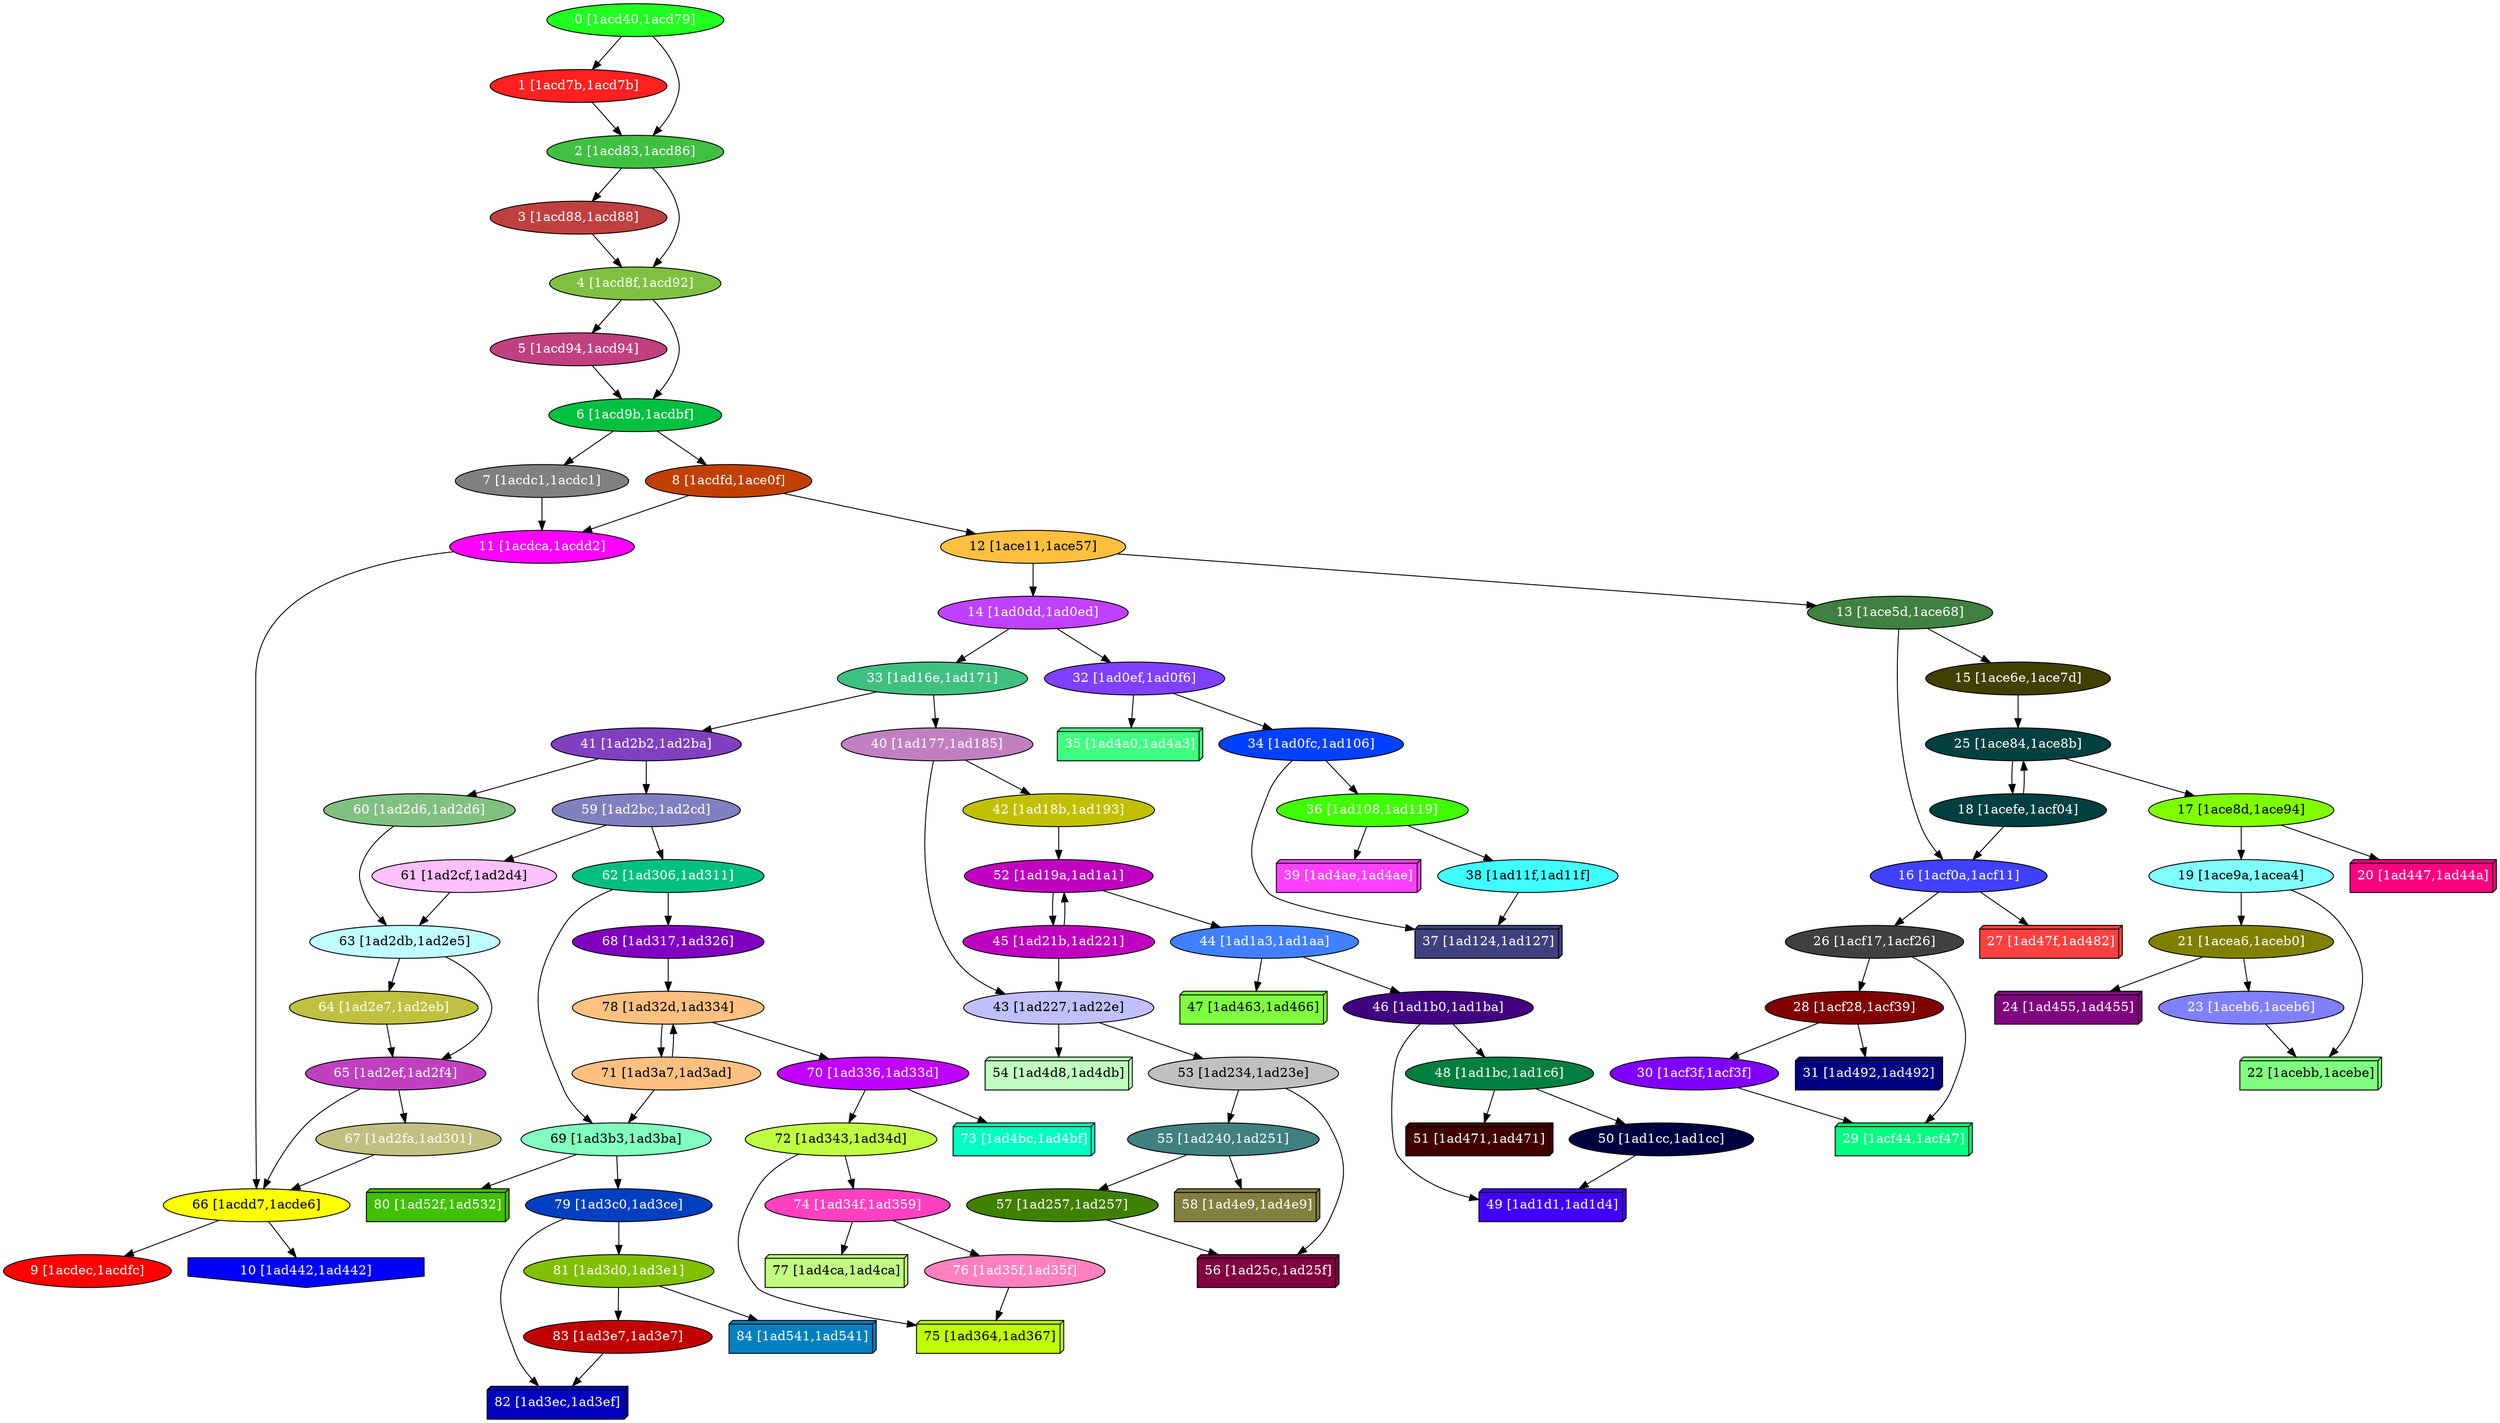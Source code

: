 diGraph libnss3{
	libnss3_0  [style=filled fillcolor="#20FF20" fontcolor="#ffffff" shape=oval label="0 [1acd40,1acd79]"]
	libnss3_1  [style=filled fillcolor="#FF2020" fontcolor="#ffffff" shape=oval label="1 [1acd7b,1acd7b]"]
	libnss3_2  [style=filled fillcolor="#40C040" fontcolor="#ffffff" shape=oval label="2 [1acd83,1acd86]"]
	libnss3_3  [style=filled fillcolor="#C04040" fontcolor="#ffffff" shape=oval label="3 [1acd88,1acd88]"]
	libnss3_4  [style=filled fillcolor="#80C040" fontcolor="#ffffff" shape=oval label="4 [1acd8f,1acd92]"]
	libnss3_5  [style=filled fillcolor="#C04080" fontcolor="#ffffff" shape=oval label="5 [1acd94,1acd94]"]
	libnss3_6  [style=filled fillcolor="#00C040" fontcolor="#ffffff" shape=oval label="6 [1acd9b,1acdbf]"]
	libnss3_7  [style=filled fillcolor="#808080" fontcolor="#ffffff" shape=oval label="7 [1acdc1,1acdc1]"]
	libnss3_8  [style=filled fillcolor="#C04000" fontcolor="#ffffff" shape=oval label="8 [1acdfd,1ace0f]"]
	libnss3_9  [style=filled fillcolor="#FF0000" fontcolor="#ffffff" shape=oval label="9 [1acdec,1acdfc]"]
	libnss3_a  [style=filled fillcolor="#0000FF" fontcolor="#ffffff" shape=invhouse label="10 [1ad442,1ad442]"]
	libnss3_b  [style=filled fillcolor="#FF00FF" fontcolor="#ffffff" shape=oval label="11 [1acdca,1acdd2]"]
	libnss3_c  [style=filled fillcolor="#FFC040" fontcolor="#000000" shape=oval label="12 [1ace11,1ace57]"]
	libnss3_d  [style=filled fillcolor="#408040" fontcolor="#ffffff" shape=oval label="13 [1ace5d,1ace68]"]
	libnss3_e  [style=filled fillcolor="#C040FF" fontcolor="#ffffff" shape=oval label="14 [1ad0dd,1ad0ed]"]
	libnss3_f  [style=filled fillcolor="#404000" fontcolor="#ffffff" shape=oval label="15 [1ace6e,1ace7d]"]
	libnss3_10  [style=filled fillcolor="#4040FF" fontcolor="#ffffff" shape=oval label="16 [1acf0a,1acf11]"]
	libnss3_11  [style=filled fillcolor="#80FF00" fontcolor="#000000" shape=oval label="17 [1ace8d,1ace94]"]
	libnss3_12  [style=filled fillcolor="#004040" fontcolor="#ffffff" shape=oval label="18 [1acefe,1acf04]"]
	libnss3_13  [style=filled fillcolor="#80FFFF" fontcolor="#000000" shape=oval label="19 [1ace9a,1acea4]"]
	libnss3_14  [style=filled fillcolor="#FF0080" fontcolor="#ffffff" shape=box3d label="20 [1ad447,1ad44a]"]
	libnss3_15  [style=filled fillcolor="#808000" fontcolor="#ffffff" shape=oval label="21 [1acea6,1aceb0]"]
	libnss3_16  [style=filled fillcolor="#80FF80" fontcolor="#000000" shape=box3d label="22 [1acebb,1acebe]"]
	libnss3_17  [style=filled fillcolor="#8080FF" fontcolor="#ffffff" shape=oval label="23 [1aceb6,1aceb6]"]
	libnss3_18  [style=filled fillcolor="#800080" fontcolor="#ffffff" shape=box3d label="24 [1ad455,1ad455]"]
	libnss3_19  [style=filled fillcolor="#004040" fontcolor="#ffffff" shape=oval label="25 [1ace84,1ace8b]"]
	libnss3_1a  [style=filled fillcolor="#404040" fontcolor="#ffffff" shape=oval label="26 [1acf17,1acf26]"]
	libnss3_1b  [style=filled fillcolor="#FF4040" fontcolor="#ffffff" shape=box3d label="27 [1ad47f,1ad482]"]
	libnss3_1c  [style=filled fillcolor="#800000" fontcolor="#ffffff" shape=oval label="28 [1acf28,1acf39]"]
	libnss3_1d  [style=filled fillcolor="#00FF80" fontcolor="#ffffff" shape=box3d label="29 [1acf44,1acf47]"]
	libnss3_1e  [style=filled fillcolor="#8000FF" fontcolor="#ffffff" shape=oval label="30 [1acf3f,1acf3f]"]
	libnss3_1f  [style=filled fillcolor="#000080" fontcolor="#ffffff" shape=box3d label="31 [1ad492,1ad492]"]
	libnss3_20  [style=filled fillcolor="#8040FF" fontcolor="#ffffff" shape=oval label="32 [1ad0ef,1ad0f6]"]
	libnss3_21  [style=filled fillcolor="#40C080" fontcolor="#ffffff" shape=oval label="33 [1ad16e,1ad171]"]
	libnss3_22  [style=filled fillcolor="#0040FF" fontcolor="#ffffff" shape=oval label="34 [1ad0fc,1ad106]"]
	libnss3_23  [style=filled fillcolor="#40FF80" fontcolor="#ffffff" shape=box3d label="35 [1ad4a0,1ad4a3]"]
	libnss3_24  [style=filled fillcolor="#40FF00" fontcolor="#ffffff" shape=oval label="36 [1ad108,1ad119]"]
	libnss3_25  [style=filled fillcolor="#404080" fontcolor="#ffffff" shape=box3d label="37 [1ad124,1ad127]"]
	libnss3_26  [style=filled fillcolor="#40FFFF" fontcolor="#000000" shape=oval label="38 [1ad11f,1ad11f]"]
	libnss3_27  [style=filled fillcolor="#FF40FF" fontcolor="#ffffff" shape=box3d label="39 [1ad4ae,1ad4ae]"]
	libnss3_28  [style=filled fillcolor="#C080C0" fontcolor="#ffffff" shape=oval label="40 [1ad177,1ad185]"]
	libnss3_29  [style=filled fillcolor="#8040C0" fontcolor="#ffffff" shape=oval label="41 [1ad2b2,1ad2ba]"]
	libnss3_2a  [style=filled fillcolor="#C0C000" fontcolor="#ffffff" shape=oval label="42 [1ad18b,1ad193]"]
	libnss3_2b  [style=filled fillcolor="#C0C0FF" fontcolor="#000000" shape=oval label="43 [1ad227,1ad22e]"]
	libnss3_2c  [style=filled fillcolor="#4080FF" fontcolor="#ffffff" shape=oval label="44 [1ad1a3,1ad1aa]"]
	libnss3_2d  [style=filled fillcolor="#C000C0" fontcolor="#ffffff" shape=oval label="45 [1ad21b,1ad221]"]
	libnss3_2e  [style=filled fillcolor="#400080" fontcolor="#ffffff" shape=oval label="46 [1ad1b0,1ad1ba]"]
	libnss3_2f  [style=filled fillcolor="#80FF40" fontcolor="#000000" shape=box3d label="47 [1ad463,1ad466]"]
	libnss3_30  [style=filled fillcolor="#008040" fontcolor="#ffffff" shape=oval label="48 [1ad1bc,1ad1c6]"]
	libnss3_31  [style=filled fillcolor="#4000FF" fontcolor="#ffffff" shape=box3d label="49 [1ad1d1,1ad1d4]"]
	libnss3_32  [style=filled fillcolor="#000040" fontcolor="#ffffff" shape=oval label="50 [1ad1cc,1ad1cc]"]
	libnss3_33  [style=filled fillcolor="#400000" fontcolor="#ffffff" shape=box3d label="51 [1ad471,1ad471]"]
	libnss3_34  [style=filled fillcolor="#C000C0" fontcolor="#ffffff" shape=oval label="52 [1ad19a,1ad1a1]"]
	libnss3_35  [style=filled fillcolor="#C0C0C0" fontcolor="#000000" shape=oval label="53 [1ad234,1ad23e]"]
	libnss3_36  [style=filled fillcolor="#C0FFC0" fontcolor="#000000" shape=box3d label="54 [1ad4d8,1ad4db]"]
	libnss3_37  [style=filled fillcolor="#408080" fontcolor="#ffffff" shape=oval label="55 [1ad240,1ad251]"]
	libnss3_38  [style=filled fillcolor="#800040" fontcolor="#ffffff" shape=box3d label="56 [1ad25c,1ad25f]"]
	libnss3_39  [style=filled fillcolor="#408000" fontcolor="#ffffff" shape=oval label="57 [1ad257,1ad257]"]
	libnss3_3a  [style=filled fillcolor="#808040" fontcolor="#ffffff" shape=box3d label="58 [1ad4e9,1ad4e9]"]
	libnss3_3b  [style=filled fillcolor="#8080C0" fontcolor="#ffffff" shape=oval label="59 [1ad2bc,1ad2cd]"]
	libnss3_3c  [style=filled fillcolor="#80C080" fontcolor="#ffffff" shape=oval label="60 [1ad2d6,1ad2d6]"]
	libnss3_3d  [style=filled fillcolor="#FFC0FF" fontcolor="#000000" shape=oval label="61 [1ad2cf,1ad2d4]"]
	libnss3_3e  [style=filled fillcolor="#00C080" fontcolor="#ffffff" shape=oval label="62 [1ad306,1ad311]"]
	libnss3_3f  [style=filled fillcolor="#C0FFFF" fontcolor="#000000" shape=oval label="63 [1ad2db,1ad2e5]"]
	libnss3_40  [style=filled fillcolor="#C0C040" fontcolor="#ffffff" shape=oval label="64 [1ad2e7,1ad2eb]"]
	libnss3_41  [style=filled fillcolor="#C040C0" fontcolor="#ffffff" shape=oval label="65 [1ad2ef,1ad2f4]"]
	libnss3_42  [style=filled fillcolor="#FFFF00" fontcolor="#000000" shape=oval label="66 [1acdd7,1acde6]"]
	libnss3_43  [style=filled fillcolor="#C0C080" fontcolor="#ffffff" shape=oval label="67 [1ad2fa,1ad301]"]
	libnss3_44  [style=filled fillcolor="#8000C0" fontcolor="#ffffff" shape=oval label="68 [1ad317,1ad326]"]
	libnss3_45  [style=filled fillcolor="#80FFC0" fontcolor="#000000" shape=oval label="69 [1ad3b3,1ad3ba]"]
	libnss3_46  [style=filled fillcolor="#C000FF" fontcolor="#ffffff" shape=oval label="70 [1ad336,1ad33d]"]
	libnss3_47  [style=filled fillcolor="#FFC080" fontcolor="#000000" shape=oval label="71 [1ad3a7,1ad3ad]"]
	libnss3_48  [style=filled fillcolor="#C0FF40" fontcolor="#000000" shape=oval label="72 [1ad343,1ad34d]"]
	libnss3_49  [style=filled fillcolor="#00FFC0" fontcolor="#ffffff" shape=box3d label="73 [1ad4bc,1ad4bf]"]
	libnss3_4a  [style=filled fillcolor="#FF40C0" fontcolor="#ffffff" shape=oval label="74 [1ad34f,1ad359]"]
	libnss3_4b  [style=filled fillcolor="#C0FF00" fontcolor="#000000" shape=box3d label="75 [1ad364,1ad367]"]
	libnss3_4c  [style=filled fillcolor="#FF80C0" fontcolor="#ffffff" shape=oval label="76 [1ad35f,1ad35f]"]
	libnss3_4d  [style=filled fillcolor="#C0FF80" fontcolor="#000000" shape=box3d label="77 [1ad4ca,1ad4ca]"]
	libnss3_4e  [style=filled fillcolor="#FFC080" fontcolor="#000000" shape=oval label="78 [1ad32d,1ad334]"]
	libnss3_4f  [style=filled fillcolor="#0040C0" fontcolor="#ffffff" shape=oval label="79 [1ad3c0,1ad3ce]"]
	libnss3_50  [style=filled fillcolor="#40C000" fontcolor="#ffffff" shape=box3d label="80 [1ad52f,1ad532]"]
	libnss3_51  [style=filled fillcolor="#80C000" fontcolor="#ffffff" shape=oval label="81 [1ad3d0,1ad3e1]"]
	libnss3_52  [style=filled fillcolor="#0000C0" fontcolor="#ffffff" shape=box3d label="82 [1ad3ec,1ad3ef]"]
	libnss3_53  [style=filled fillcolor="#C00000" fontcolor="#ffffff" shape=oval label="83 [1ad3e7,1ad3e7]"]
	libnss3_54  [style=filled fillcolor="#0080C0" fontcolor="#ffffff" shape=box3d label="84 [1ad541,1ad541]"]

	libnss3_0 -> libnss3_1
	libnss3_0 -> libnss3_2
	libnss3_1 -> libnss3_2
	libnss3_2 -> libnss3_3
	libnss3_2 -> libnss3_4
	libnss3_3 -> libnss3_4
	libnss3_4 -> libnss3_5
	libnss3_4 -> libnss3_6
	libnss3_5 -> libnss3_6
	libnss3_6 -> libnss3_7
	libnss3_6 -> libnss3_8
	libnss3_7 -> libnss3_b
	libnss3_8 -> libnss3_b
	libnss3_8 -> libnss3_c
	libnss3_b -> libnss3_42
	libnss3_c -> libnss3_d
	libnss3_c -> libnss3_e
	libnss3_d -> libnss3_f
	libnss3_d -> libnss3_10
	libnss3_e -> libnss3_20
	libnss3_e -> libnss3_21
	libnss3_f -> libnss3_19
	libnss3_10 -> libnss3_1a
	libnss3_10 -> libnss3_1b
	libnss3_11 -> libnss3_13
	libnss3_11 -> libnss3_14
	libnss3_12 -> libnss3_10
	libnss3_12 -> libnss3_19
	libnss3_13 -> libnss3_15
	libnss3_13 -> libnss3_16
	libnss3_15 -> libnss3_17
	libnss3_15 -> libnss3_18
	libnss3_17 -> libnss3_16
	libnss3_19 -> libnss3_11
	libnss3_19 -> libnss3_12
	libnss3_1a -> libnss3_1c
	libnss3_1a -> libnss3_1d
	libnss3_1c -> libnss3_1e
	libnss3_1c -> libnss3_1f
	libnss3_1e -> libnss3_1d
	libnss3_20 -> libnss3_22
	libnss3_20 -> libnss3_23
	libnss3_21 -> libnss3_28
	libnss3_21 -> libnss3_29
	libnss3_22 -> libnss3_24
	libnss3_22 -> libnss3_25
	libnss3_24 -> libnss3_26
	libnss3_24 -> libnss3_27
	libnss3_26 -> libnss3_25
	libnss3_28 -> libnss3_2a
	libnss3_28 -> libnss3_2b
	libnss3_29 -> libnss3_3b
	libnss3_29 -> libnss3_3c
	libnss3_2a -> libnss3_34
	libnss3_2b -> libnss3_35
	libnss3_2b -> libnss3_36
	libnss3_2c -> libnss3_2e
	libnss3_2c -> libnss3_2f
	libnss3_2d -> libnss3_2b
	libnss3_2d -> libnss3_34
	libnss3_2e -> libnss3_30
	libnss3_2e -> libnss3_31
	libnss3_30 -> libnss3_32
	libnss3_30 -> libnss3_33
	libnss3_32 -> libnss3_31
	libnss3_34 -> libnss3_2c
	libnss3_34 -> libnss3_2d
	libnss3_35 -> libnss3_37
	libnss3_35 -> libnss3_38
	libnss3_37 -> libnss3_39
	libnss3_37 -> libnss3_3a
	libnss3_39 -> libnss3_38
	libnss3_3b -> libnss3_3d
	libnss3_3b -> libnss3_3e
	libnss3_3c -> libnss3_3f
	libnss3_3d -> libnss3_3f
	libnss3_3e -> libnss3_44
	libnss3_3e -> libnss3_45
	libnss3_3f -> libnss3_40
	libnss3_3f -> libnss3_41
	libnss3_40 -> libnss3_41
	libnss3_41 -> libnss3_42
	libnss3_41 -> libnss3_43
	libnss3_42 -> libnss3_9
	libnss3_42 -> libnss3_a
	libnss3_43 -> libnss3_42
	libnss3_44 -> libnss3_4e
	libnss3_45 -> libnss3_4f
	libnss3_45 -> libnss3_50
	libnss3_46 -> libnss3_48
	libnss3_46 -> libnss3_49
	libnss3_47 -> libnss3_45
	libnss3_47 -> libnss3_4e
	libnss3_48 -> libnss3_4a
	libnss3_48 -> libnss3_4b
	libnss3_4a -> libnss3_4c
	libnss3_4a -> libnss3_4d
	libnss3_4c -> libnss3_4b
	libnss3_4e -> libnss3_46
	libnss3_4e -> libnss3_47
	libnss3_4f -> libnss3_51
	libnss3_4f -> libnss3_52
	libnss3_51 -> libnss3_53
	libnss3_51 -> libnss3_54
	libnss3_53 -> libnss3_52
}